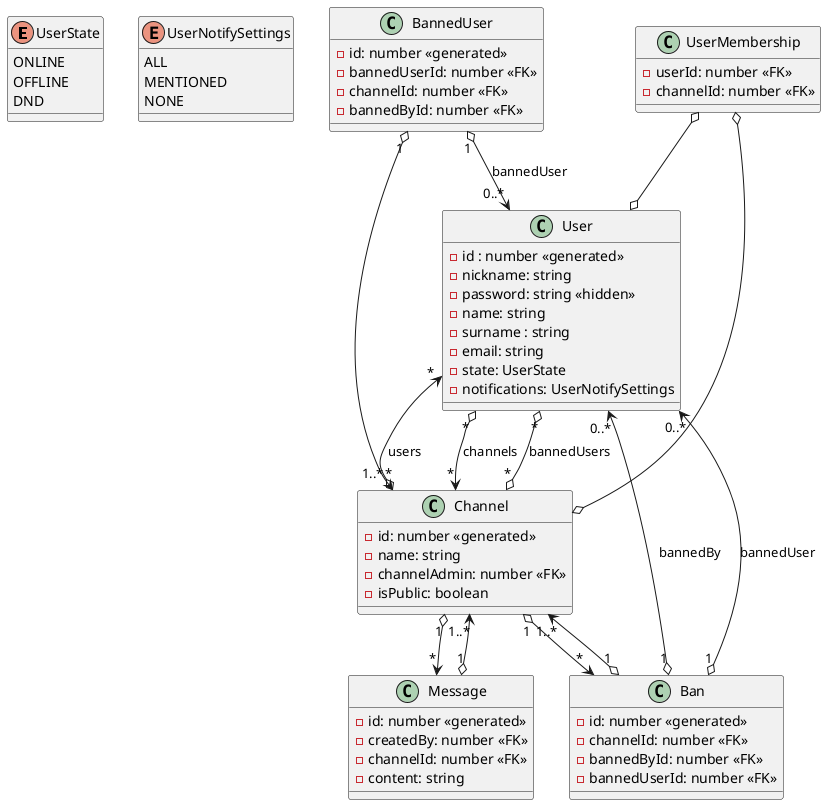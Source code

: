 @startuml Diagram

enum UserState {
    ONLINE
    OFFLINE
    DND
}

enum UserNotifySettings {
    ALL
    MENTIONED
    NONE
}

Class "User" as rUser {
    - id : number <<generated>>
    - nickname: string
    - password: string <<hidden>>
    - name: string
    - surname : string
    - email: string
    - state: UserState
    - notifications: UserNotifySettings
}

class "Message" as rMessage {
    - id: number <<generated>>
    - createdBy: number <<FK>>
    - channelId: number <<FK>>
    - content: string
}

class "Channel" as rChannel {
    - id: number <<generated>>
    - name: string
    - channelAdmin: number <<FK>>
    - isPublic: boolean
}

Class "UserMembership" as rUserMembership {
    - userId: number <<FK>>
    - channelId: number <<FK>>
}

class "Ban" as rBan {
    - id: number <<generated>>
    - channelId: number <<FK>>
    - bannedById: number <<FK>>
    - bannedUserId: number <<FK>>
}

class "BannedUser" as rBannedUser {
    - id: number <<generated>>
    - bannedUserId: number <<FK>>
    - channelId: number <<FK>>
    - bannedById: number <<FK>>
}

rUserMembership o--o rUser
rUserMembership o--o rChannel
rMessage "1" o--> "1..*" rChannel
rBan "1" o--> "1..*" rChannel
rBan "1" o--> "0..*" rUser : bannedBy
rBan "1" o--> "0..*" rUser : bannedUser
rBannedUser "1" o--> "1..*" rChannel
rBannedUser "1" o--> "0..*" rUser : bannedUser
rChannel "1" o--> "*" rMessage
rChannel "*" o--> "*" rUser : users
rChannel "1" o--> "*" rBan
rUser "*" o--> "*" rChannel : channels
rUser "*" o--o "*" rChannel : bannedUsers

@enduml

